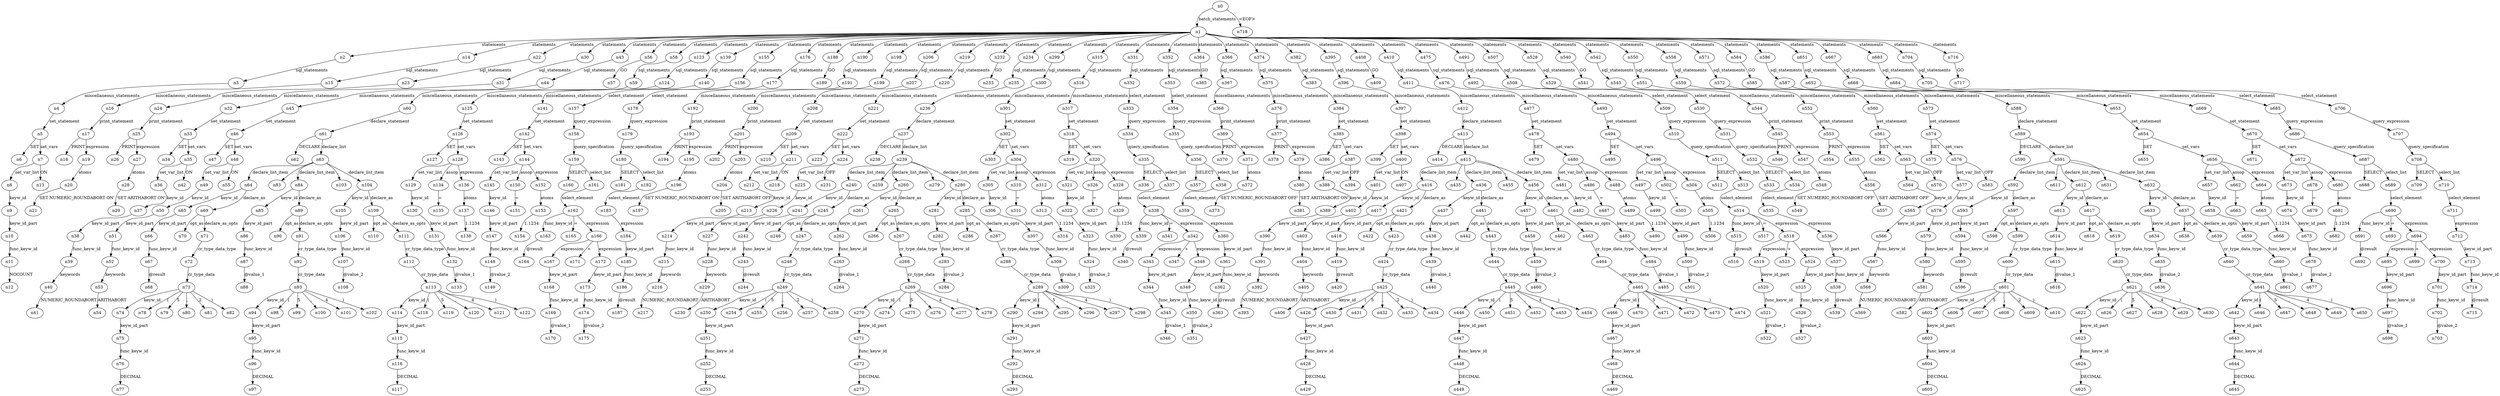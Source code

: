 digraph ParseTree {
  n0 -> n1 [label="batch_statements"];
  n1 -> n2 [label="statements"];
  n2 -> n3 [label="sql_statements"];
  n3 -> n4 [label="miscellaneous_statements"];
  n4 -> n5 [label="set_statement"];
  n5 -> n6 [label="SET"];
  n5 -> n7 [label="set_vars"];
  n7 -> n8 [label="set_var_list"];
  n8 -> n9 [label="keyw_id"];
  n9 -> n10 [label="keyw_id_part"];
  n10 -> n11 [label="func_keyw_id"];
  n11 -> n12 [label="NOCOUNT"];
  n7 -> n13 [label="ON"];
  n1 -> n14 [label="statements"];
  n14 -> n15 [label="sql_statements"];
  n15 -> n16 [label="miscellaneous_statements"];
  n16 -> n17 [label="print_statement"];
  n17 -> n18 [label="PRINT"];
  n17 -> n19 [label="expression"];
  n19 -> n20 [label="atoms"];
  n20 -> n21 [label="'SET NUMERIC_ROUNDABORT ON'"];
  n1 -> n22 [label="statements"];
  n22 -> n23 [label="sql_statements"];
  n23 -> n24 [label="miscellaneous_statements"];
  n24 -> n25 [label="print_statement"];
  n25 -> n26 [label="PRINT"];
  n25 -> n27 [label="expression"];
  n27 -> n28 [label="atoms"];
  n28 -> n29 [label="'SET ARITHABORT ON'"];
  n1 -> n30 [label="statements"];
  n30 -> n31 [label="sql_statements"];
  n31 -> n32 [label="miscellaneous_statements"];
  n32 -> n33 [label="set_statement"];
  n33 -> n34 [label="SET"];
  n33 -> n35 [label="set_vars"];
  n35 -> n36 [label="set_var_list"];
  n36 -> n37 [label="keyw_id"];
  n37 -> n38 [label="keyw_id_part"];
  n38 -> n39 [label="func_keyw_id"];
  n39 -> n40 [label="keywords"];
  n40 -> n41 [label="NUMERIC_ROUNDABORT"];
  n35 -> n42 [label="ON"];
  n1 -> n43 [label="statements"];
  n43 -> n44 [label="sql_statements"];
  n44 -> n45 [label="miscellaneous_statements"];
  n45 -> n46 [label="set_statement"];
  n46 -> n47 [label="SET"];
  n46 -> n48 [label="set_vars"];
  n48 -> n49 [label="set_var_list"];
  n49 -> n50 [label="keyw_id"];
  n50 -> n51 [label="keyw_id_part"];
  n51 -> n52 [label="func_keyw_id"];
  n52 -> n53 [label="keywords"];
  n53 -> n54 [label="ARITHABORT"];
  n48 -> n55 [label="ON"];
  n1 -> n56 [label="statements"];
  n56 -> n57 [label="GO"];
  n1 -> n58 [label="statements"];
  n58 -> n59 [label="sql_statements"];
  n59 -> n60 [label="miscellaneous_statements"];
  n60 -> n61 [label="declare_statement"];
  n61 -> n62 [label="DECLARE"];
  n61 -> n63 [label="declare_list"];
  n63 -> n64 [label="declare_list_item"];
  n64 -> n65 [label="keyw_id"];
  n65 -> n66 [label="keyw_id_part"];
  n66 -> n67 [label="func_keyw_id"];
  n67 -> n68 [label="@result"];
  n64 -> n69 [label="declare_as"];
  n69 -> n70 [label="opt_as"];
  n69 -> n71 [label="declare_as_opts"];
  n71 -> n72 [label="cr_type_data_type"];
  n72 -> n73 [label="cr_type_data"];
  n73 -> n74 [label="keyw_id"];
  n74 -> n75 [label="keyw_id_part"];
  n75 -> n76 [label="func_keyw_id"];
  n76 -> n77 [label="DECIMAL"];
  n73 -> n78 [label="("];
  n73 -> n79 [label="5"];
  n73 -> n80 [label=","];
  n73 -> n81 [label="2"];
  n73 -> n82 [label=")"];
  n63 -> n83 [label=","];
  n63 -> n84 [label="declare_list_item"];
  n84 -> n85 [label="keyw_id"];
  n85 -> n86 [label="keyw_id_part"];
  n86 -> n87 [label="func_keyw_id"];
  n87 -> n88 [label="@value_1"];
  n84 -> n89 [label="declare_as"];
  n89 -> n90 [label="opt_as"];
  n89 -> n91 [label="declare_as_opts"];
  n91 -> n92 [label="cr_type_data_type"];
  n92 -> n93 [label="cr_type_data"];
  n93 -> n94 [label="keyw_id"];
  n94 -> n95 [label="keyw_id_part"];
  n95 -> n96 [label="func_keyw_id"];
  n96 -> n97 [label="DECIMAL"];
  n93 -> n98 [label="("];
  n93 -> n99 [label="5"];
  n93 -> n100 [label=","];
  n93 -> n101 [label="4"];
  n93 -> n102 [label=")"];
  n63 -> n103 [label=","];
  n63 -> n104 [label="declare_list_item"];
  n104 -> n105 [label="keyw_id"];
  n105 -> n106 [label="keyw_id_part"];
  n106 -> n107 [label="func_keyw_id"];
  n107 -> n108 [label="@value_2"];
  n104 -> n109 [label="declare_as"];
  n109 -> n110 [label="opt_as"];
  n109 -> n111 [label="declare_as_opts"];
  n111 -> n112 [label="cr_type_data_type"];
  n112 -> n113 [label="cr_type_data"];
  n113 -> n114 [label="keyw_id"];
  n114 -> n115 [label="keyw_id_part"];
  n115 -> n116 [label="func_keyw_id"];
  n116 -> n117 [label="DECIMAL"];
  n113 -> n118 [label="("];
  n113 -> n119 [label="5"];
  n113 -> n120 [label=","];
  n113 -> n121 [label="4"];
  n113 -> n122 [label=")"];
  n1 -> n123 [label="statements"];
  n123 -> n124 [label="sql_statements"];
  n124 -> n125 [label="miscellaneous_statements"];
  n125 -> n126 [label="set_statement"];
  n126 -> n127 [label="SET"];
  n126 -> n128 [label="set_vars"];
  n128 -> n129 [label="set_var_list"];
  n129 -> n130 [label="keyw_id"];
  n130 -> n131 [label="keyw_id_part"];
  n131 -> n132 [label="func_keyw_id"];
  n132 -> n133 [label="@value_1"];
  n128 -> n134 [label="assop"];
  n134 -> n135 [label="="];
  n128 -> n136 [label="expression"];
  n136 -> n137 [label="atoms"];
  n137 -> n138 [label="1.1234"];
  n1 -> n139 [label="statements"];
  n139 -> n140 [label="sql_statements"];
  n140 -> n141 [label="miscellaneous_statements"];
  n141 -> n142 [label="set_statement"];
  n142 -> n143 [label="SET"];
  n142 -> n144 [label="set_vars"];
  n144 -> n145 [label="set_var_list"];
  n145 -> n146 [label="keyw_id"];
  n146 -> n147 [label="keyw_id_part"];
  n147 -> n148 [label="func_keyw_id"];
  n148 -> n149 [label="@value_2"];
  n144 -> n150 [label="assop"];
  n150 -> n151 [label="="];
  n144 -> n152 [label="expression"];
  n152 -> n153 [label="atoms"];
  n153 -> n154 [label="1.1234"];
  n1 -> n155 [label="statements"];
  n155 -> n156 [label="sql_statements"];
  n156 -> n157 [label="select_statement"];
  n157 -> n158 [label="query_expression"];
  n158 -> n159 [label="query_specification"];
  n159 -> n160 [label="SELECT"];
  n159 -> n161 [label="select_list"];
  n161 -> n162 [label="select_element"];
  n162 -> n163 [label="func_keyw_id"];
  n163 -> n164 [label="@result"];
  n162 -> n165 [label="="];
  n162 -> n166 [label="expression"];
  n166 -> n167 [label="expression"];
  n167 -> n168 [label="keyw_id_part"];
  n168 -> n169 [label="func_keyw_id"];
  n169 -> n170 [label="@value_1"];
  n166 -> n171 [label="+"];
  n166 -> n172 [label="expression"];
  n172 -> n173 [label="keyw_id_part"];
  n173 -> n174 [label="func_keyw_id"];
  n174 -> n175 [label="@value_2"];
  n1 -> n176 [label="statements"];
  n176 -> n177 [label="sql_statements"];
  n177 -> n178 [label="select_statement"];
  n178 -> n179 [label="query_expression"];
  n179 -> n180 [label="query_specification"];
  n180 -> n181 [label="SELECT"];
  n180 -> n182 [label="select_list"];
  n182 -> n183 [label="select_element"];
  n183 -> n184 [label="expression"];
  n184 -> n185 [label="keyw_id_part"];
  n185 -> n186 [label="func_keyw_id"];
  n186 -> n187 [label="@result"];
  n1 -> n188 [label="statements"];
  n188 -> n189 [label="GO"];
  n1 -> n190 [label="statements"];
  n190 -> n191 [label="sql_statements"];
  n191 -> n192 [label="miscellaneous_statements"];
  n192 -> n193 [label="print_statement"];
  n193 -> n194 [label="PRINT"];
  n193 -> n195 [label="expression"];
  n195 -> n196 [label="atoms"];
  n196 -> n197 [label="'SET NUMERIC_ROUNDABORT ON'"];
  n1 -> n198 [label="statements"];
  n198 -> n199 [label="sql_statements"];
  n199 -> n200 [label="miscellaneous_statements"];
  n200 -> n201 [label="print_statement"];
  n201 -> n202 [label="PRINT"];
  n201 -> n203 [label="expression"];
  n203 -> n204 [label="atoms"];
  n204 -> n205 [label="'SET ARITHABORT OFF'"];
  n1 -> n206 [label="statements"];
  n206 -> n207 [label="sql_statements"];
  n207 -> n208 [label="miscellaneous_statements"];
  n208 -> n209 [label="set_statement"];
  n209 -> n210 [label="SET"];
  n209 -> n211 [label="set_vars"];
  n211 -> n212 [label="set_var_list"];
  n212 -> n213 [label="keyw_id"];
  n213 -> n214 [label="keyw_id_part"];
  n214 -> n215 [label="func_keyw_id"];
  n215 -> n216 [label="keywords"];
  n216 -> n217 [label="NUMERIC_ROUNDABORT"];
  n211 -> n218 [label="ON"];
  n1 -> n219 [label="statements"];
  n219 -> n220 [label="sql_statements"];
  n220 -> n221 [label="miscellaneous_statements"];
  n221 -> n222 [label="set_statement"];
  n222 -> n223 [label="SET"];
  n222 -> n224 [label="set_vars"];
  n224 -> n225 [label="set_var_list"];
  n225 -> n226 [label="keyw_id"];
  n226 -> n227 [label="keyw_id_part"];
  n227 -> n228 [label="func_keyw_id"];
  n228 -> n229 [label="keywords"];
  n229 -> n230 [label="ARITHABORT"];
  n224 -> n231 [label="OFF"];
  n1 -> n232 [label="statements"];
  n232 -> n233 [label="GO"];
  n1 -> n234 [label="statements"];
  n234 -> n235 [label="sql_statements"];
  n235 -> n236 [label="miscellaneous_statements"];
  n236 -> n237 [label="declare_statement"];
  n237 -> n238 [label="DECLARE"];
  n237 -> n239 [label="declare_list"];
  n239 -> n240 [label="declare_list_item"];
  n240 -> n241 [label="keyw_id"];
  n241 -> n242 [label="keyw_id_part"];
  n242 -> n243 [label="func_keyw_id"];
  n243 -> n244 [label="@result"];
  n240 -> n245 [label="declare_as"];
  n245 -> n246 [label="opt_as"];
  n245 -> n247 [label="declare_as_opts"];
  n247 -> n248 [label="cr_type_data_type"];
  n248 -> n249 [label="cr_type_data"];
  n249 -> n250 [label="keyw_id"];
  n250 -> n251 [label="keyw_id_part"];
  n251 -> n252 [label="func_keyw_id"];
  n252 -> n253 [label="DECIMAL"];
  n249 -> n254 [label="("];
  n249 -> n255 [label="5"];
  n249 -> n256 [label=","];
  n249 -> n257 [label="2"];
  n249 -> n258 [label=")"];
  n239 -> n259 [label=","];
  n239 -> n260 [label="declare_list_item"];
  n260 -> n261 [label="keyw_id"];
  n261 -> n262 [label="keyw_id_part"];
  n262 -> n263 [label="func_keyw_id"];
  n263 -> n264 [label="@value_1"];
  n260 -> n265 [label="declare_as"];
  n265 -> n266 [label="opt_as"];
  n265 -> n267 [label="declare_as_opts"];
  n267 -> n268 [label="cr_type_data_type"];
  n268 -> n269 [label="cr_type_data"];
  n269 -> n270 [label="keyw_id"];
  n270 -> n271 [label="keyw_id_part"];
  n271 -> n272 [label="func_keyw_id"];
  n272 -> n273 [label="DECIMAL"];
  n269 -> n274 [label="("];
  n269 -> n275 [label="5"];
  n269 -> n276 [label=","];
  n269 -> n277 [label="4"];
  n269 -> n278 [label=")"];
  n239 -> n279 [label=","];
  n239 -> n280 [label="declare_list_item"];
  n280 -> n281 [label="keyw_id"];
  n281 -> n282 [label="keyw_id_part"];
  n282 -> n283 [label="func_keyw_id"];
  n283 -> n284 [label="@value_2"];
  n280 -> n285 [label="declare_as"];
  n285 -> n286 [label="opt_as"];
  n285 -> n287 [label="declare_as_opts"];
  n287 -> n288 [label="cr_type_data_type"];
  n288 -> n289 [label="cr_type_data"];
  n289 -> n290 [label="keyw_id"];
  n290 -> n291 [label="keyw_id_part"];
  n291 -> n292 [label="func_keyw_id"];
  n292 -> n293 [label="DECIMAL"];
  n289 -> n294 [label="("];
  n289 -> n295 [label="5"];
  n289 -> n296 [label=","];
  n289 -> n297 [label="4"];
  n289 -> n298 [label=")"];
  n1 -> n299 [label="statements"];
  n299 -> n300 [label="sql_statements"];
  n300 -> n301 [label="miscellaneous_statements"];
  n301 -> n302 [label="set_statement"];
  n302 -> n303 [label="SET"];
  n302 -> n304 [label="set_vars"];
  n304 -> n305 [label="set_var_list"];
  n305 -> n306 [label="keyw_id"];
  n306 -> n307 [label="keyw_id_part"];
  n307 -> n308 [label="func_keyw_id"];
  n308 -> n309 [label="@value_1"];
  n304 -> n310 [label="assop"];
  n310 -> n311 [label="="];
  n304 -> n312 [label="expression"];
  n312 -> n313 [label="atoms"];
  n313 -> n314 [label="1.1234"];
  n1 -> n315 [label="statements"];
  n315 -> n316 [label="sql_statements"];
  n316 -> n317 [label="miscellaneous_statements"];
  n317 -> n318 [label="set_statement"];
  n318 -> n319 [label="SET"];
  n318 -> n320 [label="set_vars"];
  n320 -> n321 [label="set_var_list"];
  n321 -> n322 [label="keyw_id"];
  n322 -> n323 [label="keyw_id_part"];
  n323 -> n324 [label="func_keyw_id"];
  n324 -> n325 [label="@value_2"];
  n320 -> n326 [label="assop"];
  n326 -> n327 [label="="];
  n320 -> n328 [label="expression"];
  n328 -> n329 [label="atoms"];
  n329 -> n330 [label="1.1234"];
  n1 -> n331 [label="statements"];
  n331 -> n332 [label="sql_statements"];
  n332 -> n333 [label="select_statement"];
  n333 -> n334 [label="query_expression"];
  n334 -> n335 [label="query_specification"];
  n335 -> n336 [label="SELECT"];
  n335 -> n337 [label="select_list"];
  n337 -> n338 [label="select_element"];
  n338 -> n339 [label="func_keyw_id"];
  n339 -> n340 [label="@result"];
  n338 -> n341 [label="="];
  n338 -> n342 [label="expression"];
  n342 -> n343 [label="expression"];
  n343 -> n344 [label="keyw_id_part"];
  n344 -> n345 [label="func_keyw_id"];
  n345 -> n346 [label="@value_1"];
  n342 -> n347 [label="+"];
  n342 -> n348 [label="expression"];
  n348 -> n349 [label="keyw_id_part"];
  n349 -> n350 [label="func_keyw_id"];
  n350 -> n351 [label="@value_2"];
  n1 -> n352 [label="statements"];
  n352 -> n353 [label="sql_statements"];
  n353 -> n354 [label="select_statement"];
  n354 -> n355 [label="query_expression"];
  n355 -> n356 [label="query_specification"];
  n356 -> n357 [label="SELECT"];
  n356 -> n358 [label="select_list"];
  n358 -> n359 [label="select_element"];
  n359 -> n360 [label="expression"];
  n360 -> n361 [label="keyw_id_part"];
  n361 -> n362 [label="func_keyw_id"];
  n362 -> n363 [label="@result"];
  n1 -> n364 [label="statements"];
  n364 -> n365 [label="GO"];
  n1 -> n366 [label="statements"];
  n366 -> n367 [label="sql_statements"];
  n367 -> n368 [label="miscellaneous_statements"];
  n368 -> n369 [label="print_statement"];
  n369 -> n370 [label="PRINT"];
  n369 -> n371 [label="expression"];
  n371 -> n372 [label="atoms"];
  n372 -> n373 [label="'SET NUMERIC_ROUNDABORT OFF'"];
  n1 -> n374 [label="statements"];
  n374 -> n375 [label="sql_statements"];
  n375 -> n376 [label="miscellaneous_statements"];
  n376 -> n377 [label="print_statement"];
  n377 -> n378 [label="PRINT"];
  n377 -> n379 [label="expression"];
  n379 -> n380 [label="atoms"];
  n380 -> n381 [label="'SET ARITHABORT ON'"];
  n1 -> n382 [label="statements"];
  n382 -> n383 [label="sql_statements"];
  n383 -> n384 [label="miscellaneous_statements"];
  n384 -> n385 [label="set_statement"];
  n385 -> n386 [label="SET"];
  n385 -> n387 [label="set_vars"];
  n387 -> n388 [label="set_var_list"];
  n388 -> n389 [label="keyw_id"];
  n389 -> n390 [label="keyw_id_part"];
  n390 -> n391 [label="func_keyw_id"];
  n391 -> n392 [label="keywords"];
  n392 -> n393 [label="NUMERIC_ROUNDABORT"];
  n387 -> n394 [label="OFF"];
  n1 -> n395 [label="statements"];
  n395 -> n396 [label="sql_statements"];
  n396 -> n397 [label="miscellaneous_statements"];
  n397 -> n398 [label="set_statement"];
  n398 -> n399 [label="SET"];
  n398 -> n400 [label="set_vars"];
  n400 -> n401 [label="set_var_list"];
  n401 -> n402 [label="keyw_id"];
  n402 -> n403 [label="keyw_id_part"];
  n403 -> n404 [label="func_keyw_id"];
  n404 -> n405 [label="keywords"];
  n405 -> n406 [label="ARITHABORT"];
  n400 -> n407 [label="ON"];
  n1 -> n408 [label="statements"];
  n408 -> n409 [label="GO"];
  n1 -> n410 [label="statements"];
  n410 -> n411 [label="sql_statements"];
  n411 -> n412 [label="miscellaneous_statements"];
  n412 -> n413 [label="declare_statement"];
  n413 -> n414 [label="DECLARE"];
  n413 -> n415 [label="declare_list"];
  n415 -> n416 [label="declare_list_item"];
  n416 -> n417 [label="keyw_id"];
  n417 -> n418 [label="keyw_id_part"];
  n418 -> n419 [label="func_keyw_id"];
  n419 -> n420 [label="@result"];
  n416 -> n421 [label="declare_as"];
  n421 -> n422 [label="opt_as"];
  n421 -> n423 [label="declare_as_opts"];
  n423 -> n424 [label="cr_type_data_type"];
  n424 -> n425 [label="cr_type_data"];
  n425 -> n426 [label="keyw_id"];
  n426 -> n427 [label="keyw_id_part"];
  n427 -> n428 [label="func_keyw_id"];
  n428 -> n429 [label="DECIMAL"];
  n425 -> n430 [label="("];
  n425 -> n431 [label="5"];
  n425 -> n432 [label=","];
  n425 -> n433 [label="2"];
  n425 -> n434 [label=")"];
  n415 -> n435 [label=","];
  n415 -> n436 [label="declare_list_item"];
  n436 -> n437 [label="keyw_id"];
  n437 -> n438 [label="keyw_id_part"];
  n438 -> n439 [label="func_keyw_id"];
  n439 -> n440 [label="@value_1"];
  n436 -> n441 [label="declare_as"];
  n441 -> n442 [label="opt_as"];
  n441 -> n443 [label="declare_as_opts"];
  n443 -> n444 [label="cr_type_data_type"];
  n444 -> n445 [label="cr_type_data"];
  n445 -> n446 [label="keyw_id"];
  n446 -> n447 [label="keyw_id_part"];
  n447 -> n448 [label="func_keyw_id"];
  n448 -> n449 [label="DECIMAL"];
  n445 -> n450 [label="("];
  n445 -> n451 [label="5"];
  n445 -> n452 [label=","];
  n445 -> n453 [label="4"];
  n445 -> n454 [label=")"];
  n415 -> n455 [label=","];
  n415 -> n456 [label="declare_list_item"];
  n456 -> n457 [label="keyw_id"];
  n457 -> n458 [label="keyw_id_part"];
  n458 -> n459 [label="func_keyw_id"];
  n459 -> n460 [label="@value_2"];
  n456 -> n461 [label="declare_as"];
  n461 -> n462 [label="opt_as"];
  n461 -> n463 [label="declare_as_opts"];
  n463 -> n464 [label="cr_type_data_type"];
  n464 -> n465 [label="cr_type_data"];
  n465 -> n466 [label="keyw_id"];
  n466 -> n467 [label="keyw_id_part"];
  n467 -> n468 [label="func_keyw_id"];
  n468 -> n469 [label="DECIMAL"];
  n465 -> n470 [label="("];
  n465 -> n471 [label="5"];
  n465 -> n472 [label=","];
  n465 -> n473 [label="4"];
  n465 -> n474 [label=")"];
  n1 -> n475 [label="statements"];
  n475 -> n476 [label="sql_statements"];
  n476 -> n477 [label="miscellaneous_statements"];
  n477 -> n478 [label="set_statement"];
  n478 -> n479 [label="SET"];
  n478 -> n480 [label="set_vars"];
  n480 -> n481 [label="set_var_list"];
  n481 -> n482 [label="keyw_id"];
  n482 -> n483 [label="keyw_id_part"];
  n483 -> n484 [label="func_keyw_id"];
  n484 -> n485 [label="@value_1"];
  n480 -> n486 [label="assop"];
  n486 -> n487 [label="="];
  n480 -> n488 [label="expression"];
  n488 -> n489 [label="atoms"];
  n489 -> n490 [label="1.1234"];
  n1 -> n491 [label="statements"];
  n491 -> n492 [label="sql_statements"];
  n492 -> n493 [label="miscellaneous_statements"];
  n493 -> n494 [label="set_statement"];
  n494 -> n495 [label="SET"];
  n494 -> n496 [label="set_vars"];
  n496 -> n497 [label="set_var_list"];
  n497 -> n498 [label="keyw_id"];
  n498 -> n499 [label="keyw_id_part"];
  n499 -> n500 [label="func_keyw_id"];
  n500 -> n501 [label="@value_2"];
  n496 -> n502 [label="assop"];
  n502 -> n503 [label="="];
  n496 -> n504 [label="expression"];
  n504 -> n505 [label="atoms"];
  n505 -> n506 [label="1.1234"];
  n1 -> n507 [label="statements"];
  n507 -> n508 [label="sql_statements"];
  n508 -> n509 [label="select_statement"];
  n509 -> n510 [label="query_expression"];
  n510 -> n511 [label="query_specification"];
  n511 -> n512 [label="SELECT"];
  n511 -> n513 [label="select_list"];
  n513 -> n514 [label="select_element"];
  n514 -> n515 [label="func_keyw_id"];
  n515 -> n516 [label="@result"];
  n514 -> n517 [label="="];
  n514 -> n518 [label="expression"];
  n518 -> n519 [label="expression"];
  n519 -> n520 [label="keyw_id_part"];
  n520 -> n521 [label="func_keyw_id"];
  n521 -> n522 [label="@value_1"];
  n518 -> n523 [label="+"];
  n518 -> n524 [label="expression"];
  n524 -> n525 [label="keyw_id_part"];
  n525 -> n526 [label="func_keyw_id"];
  n526 -> n527 [label="@value_2"];
  n1 -> n528 [label="statements"];
  n528 -> n529 [label="sql_statements"];
  n529 -> n530 [label="select_statement"];
  n530 -> n531 [label="query_expression"];
  n531 -> n532 [label="query_specification"];
  n532 -> n533 [label="SELECT"];
  n532 -> n534 [label="select_list"];
  n534 -> n535 [label="select_element"];
  n535 -> n536 [label="expression"];
  n536 -> n537 [label="keyw_id_part"];
  n537 -> n538 [label="func_keyw_id"];
  n538 -> n539 [label="@result"];
  n1 -> n540 [label="statements"];
  n540 -> n541 [label="GO"];
  n1 -> n542 [label="statements"];
  n542 -> n543 [label="sql_statements"];
  n543 -> n544 [label="miscellaneous_statements"];
  n544 -> n545 [label="print_statement"];
  n545 -> n546 [label="PRINT"];
  n545 -> n547 [label="expression"];
  n547 -> n548 [label="atoms"];
  n548 -> n549 [label="'SET NUMERIC_ROUNDABORT OFF'"];
  n1 -> n550 [label="statements"];
  n550 -> n551 [label="sql_statements"];
  n551 -> n552 [label="miscellaneous_statements"];
  n552 -> n553 [label="print_statement"];
  n553 -> n554 [label="PRINT"];
  n553 -> n555 [label="expression"];
  n555 -> n556 [label="atoms"];
  n556 -> n557 [label="'SET ARITHABORT OFF'"];
  n1 -> n558 [label="statements"];
  n558 -> n559 [label="sql_statements"];
  n559 -> n560 [label="miscellaneous_statements"];
  n560 -> n561 [label="set_statement"];
  n561 -> n562 [label="SET"];
  n561 -> n563 [label="set_vars"];
  n563 -> n564 [label="set_var_list"];
  n564 -> n565 [label="keyw_id"];
  n565 -> n566 [label="keyw_id_part"];
  n566 -> n567 [label="func_keyw_id"];
  n567 -> n568 [label="keywords"];
  n568 -> n569 [label="NUMERIC_ROUNDABORT"];
  n563 -> n570 [label="OFF"];
  n1 -> n571 [label="statements"];
  n571 -> n572 [label="sql_statements"];
  n572 -> n573 [label="miscellaneous_statements"];
  n573 -> n574 [label="set_statement"];
  n574 -> n575 [label="SET"];
  n574 -> n576 [label="set_vars"];
  n576 -> n577 [label="set_var_list"];
  n577 -> n578 [label="keyw_id"];
  n578 -> n579 [label="keyw_id_part"];
  n579 -> n580 [label="func_keyw_id"];
  n580 -> n581 [label="keywords"];
  n581 -> n582 [label="ARITHABORT"];
  n576 -> n583 [label="OFF"];
  n1 -> n584 [label="statements"];
  n584 -> n585 [label="GO"];
  n1 -> n586 [label="statements"];
  n586 -> n587 [label="sql_statements"];
  n587 -> n588 [label="miscellaneous_statements"];
  n588 -> n589 [label="declare_statement"];
  n589 -> n590 [label="DECLARE"];
  n589 -> n591 [label="declare_list"];
  n591 -> n592 [label="declare_list_item"];
  n592 -> n593 [label="keyw_id"];
  n593 -> n594 [label="keyw_id_part"];
  n594 -> n595 [label="func_keyw_id"];
  n595 -> n596 [label="@result"];
  n592 -> n597 [label="declare_as"];
  n597 -> n598 [label="opt_as"];
  n597 -> n599 [label="declare_as_opts"];
  n599 -> n600 [label="cr_type_data_type"];
  n600 -> n601 [label="cr_type_data"];
  n601 -> n602 [label="keyw_id"];
  n602 -> n603 [label="keyw_id_part"];
  n603 -> n604 [label="func_keyw_id"];
  n604 -> n605 [label="DECIMAL"];
  n601 -> n606 [label="("];
  n601 -> n607 [label="5"];
  n601 -> n608 [label=","];
  n601 -> n609 [label="2"];
  n601 -> n610 [label=")"];
  n591 -> n611 [label=","];
  n591 -> n612 [label="declare_list_item"];
  n612 -> n613 [label="keyw_id"];
  n613 -> n614 [label="keyw_id_part"];
  n614 -> n615 [label="func_keyw_id"];
  n615 -> n616 [label="@value_1"];
  n612 -> n617 [label="declare_as"];
  n617 -> n618 [label="opt_as"];
  n617 -> n619 [label="declare_as_opts"];
  n619 -> n620 [label="cr_type_data_type"];
  n620 -> n621 [label="cr_type_data"];
  n621 -> n622 [label="keyw_id"];
  n622 -> n623 [label="keyw_id_part"];
  n623 -> n624 [label="func_keyw_id"];
  n624 -> n625 [label="DECIMAL"];
  n621 -> n626 [label="("];
  n621 -> n627 [label="5"];
  n621 -> n628 [label=","];
  n621 -> n629 [label="4"];
  n621 -> n630 [label=")"];
  n591 -> n631 [label=","];
  n591 -> n632 [label="declare_list_item"];
  n632 -> n633 [label="keyw_id"];
  n633 -> n634 [label="keyw_id_part"];
  n634 -> n635 [label="func_keyw_id"];
  n635 -> n636 [label="@value_2"];
  n632 -> n637 [label="declare_as"];
  n637 -> n638 [label="opt_as"];
  n637 -> n639 [label="declare_as_opts"];
  n639 -> n640 [label="cr_type_data_type"];
  n640 -> n641 [label="cr_type_data"];
  n641 -> n642 [label="keyw_id"];
  n642 -> n643 [label="keyw_id_part"];
  n643 -> n644 [label="func_keyw_id"];
  n644 -> n645 [label="DECIMAL"];
  n641 -> n646 [label="("];
  n641 -> n647 [label="5"];
  n641 -> n648 [label=","];
  n641 -> n649 [label="4"];
  n641 -> n650 [label=")"];
  n1 -> n651 [label="statements"];
  n651 -> n652 [label="sql_statements"];
  n652 -> n653 [label="miscellaneous_statements"];
  n653 -> n654 [label="set_statement"];
  n654 -> n655 [label="SET"];
  n654 -> n656 [label="set_vars"];
  n656 -> n657 [label="set_var_list"];
  n657 -> n658 [label="keyw_id"];
  n658 -> n659 [label="keyw_id_part"];
  n659 -> n660 [label="func_keyw_id"];
  n660 -> n661 [label="@value_1"];
  n656 -> n662 [label="assop"];
  n662 -> n663 [label="="];
  n656 -> n664 [label="expression"];
  n664 -> n665 [label="atoms"];
  n665 -> n666 [label="1.1234"];
  n1 -> n667 [label="statements"];
  n667 -> n668 [label="sql_statements"];
  n668 -> n669 [label="miscellaneous_statements"];
  n669 -> n670 [label="set_statement"];
  n670 -> n671 [label="SET"];
  n670 -> n672 [label="set_vars"];
  n672 -> n673 [label="set_var_list"];
  n673 -> n674 [label="keyw_id"];
  n674 -> n675 [label="keyw_id_part"];
  n675 -> n676 [label="func_keyw_id"];
  n676 -> n677 [label="@value_2"];
  n672 -> n678 [label="assop"];
  n678 -> n679 [label="="];
  n672 -> n680 [label="expression"];
  n680 -> n681 [label="atoms"];
  n681 -> n682 [label="1.1234"];
  n1 -> n683 [label="statements"];
  n683 -> n684 [label="sql_statements"];
  n684 -> n685 [label="select_statement"];
  n685 -> n686 [label="query_expression"];
  n686 -> n687 [label="query_specification"];
  n687 -> n688 [label="SELECT"];
  n687 -> n689 [label="select_list"];
  n689 -> n690 [label="select_element"];
  n690 -> n691 [label="func_keyw_id"];
  n691 -> n692 [label="@result"];
  n690 -> n693 [label="="];
  n690 -> n694 [label="expression"];
  n694 -> n695 [label="expression"];
  n695 -> n696 [label="keyw_id_part"];
  n696 -> n697 [label="func_keyw_id"];
  n697 -> n698 [label="@value_1"];
  n694 -> n699 [label="+"];
  n694 -> n700 [label="expression"];
  n700 -> n701 [label="keyw_id_part"];
  n701 -> n702 [label="func_keyw_id"];
  n702 -> n703 [label="@value_2"];
  n1 -> n704 [label="statements"];
  n704 -> n705 [label="sql_statements"];
  n705 -> n706 [label="select_statement"];
  n706 -> n707 [label="query_expression"];
  n707 -> n708 [label="query_specification"];
  n708 -> n709 [label="SELECT"];
  n708 -> n710 [label="select_list"];
  n710 -> n711 [label="select_element"];
  n711 -> n712 [label="expression"];
  n712 -> n713 [label="keyw_id_part"];
  n713 -> n714 [label="func_keyw_id"];
  n714 -> n715 [label="@result"];
  n1 -> n716 [label="statements"];
  n716 -> n717 [label="GO"];
  n0 -> n718 [label="<EOF>"];
}